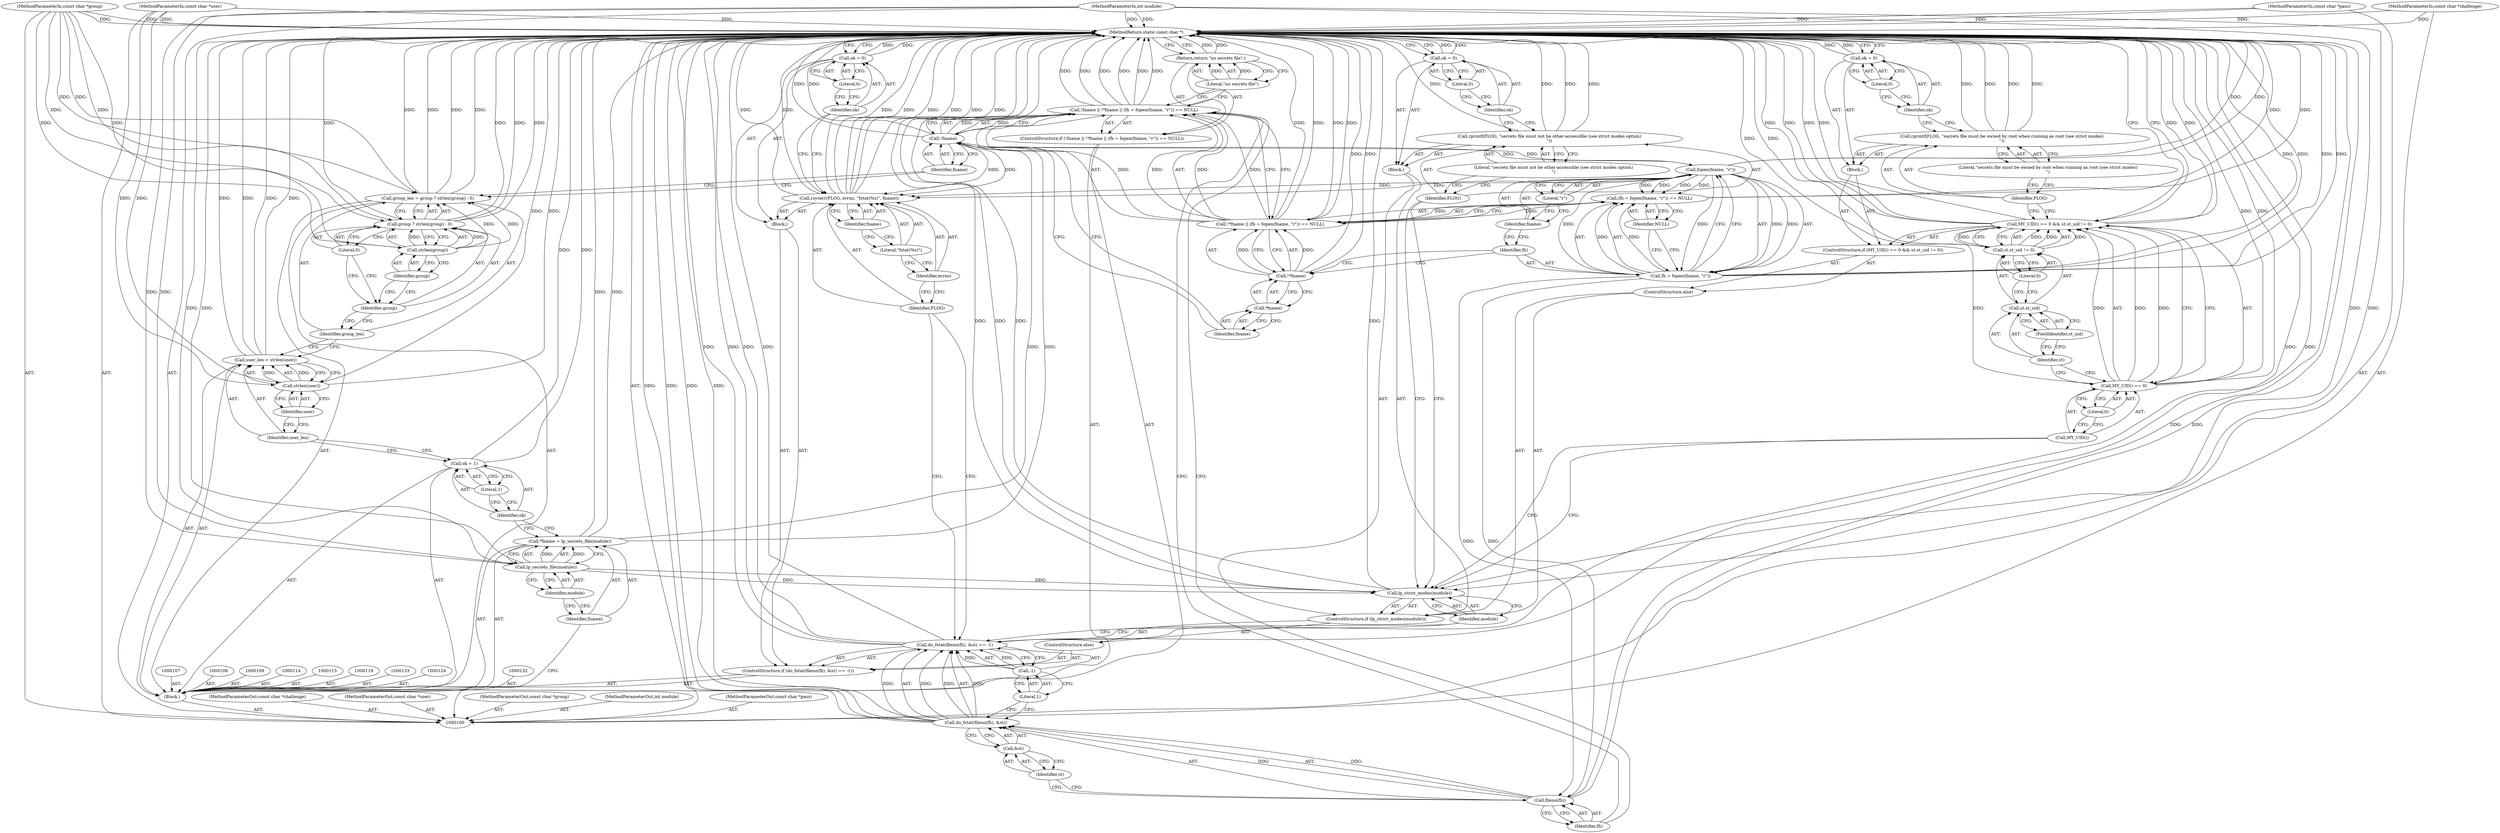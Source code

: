 digraph "0_samba_0dedfbce2c1b851684ba658861fe9d620636c56a" {
"1000198" [label="(MethodReturn,static const char *)"];
"1000101" [label="(MethodParameterIn,int module)"];
"1000303" [label="(MethodParameterOut,int module)"];
"1000102" [label="(MethodParameterIn,const char *user)"];
"1000304" [label="(MethodParameterOut,const char *user)"];
"1000103" [label="(MethodParameterIn,const char *group)"];
"1000305" [label="(MethodParameterOut,const char *group)"];
"1000125" [label="(Call,group_len = group ? strlen(group) : 0)"];
"1000126" [label="(Identifier,group_len)"];
"1000127" [label="(Call,group ? strlen(group) : 0)"];
"1000128" [label="(Identifier,group)"];
"1000129" [label="(Call,strlen(group))"];
"1000130" [label="(Identifier,group)"];
"1000131" [label="(Literal,0)"];
"1000135" [label="(Call,!fname || !*fname || (fh = fopen(fname, \"r\")) == NULL)"];
"1000136" [label="(Call,!fname)"];
"1000137" [label="(Identifier,fname)"];
"1000138" [label="(Call,!*fname || (fh = fopen(fname, \"r\")) == NULL)"];
"1000139" [label="(Call,!*fname)"];
"1000140" [label="(Call,*fname)"];
"1000141" [label="(Identifier,fname)"];
"1000142" [label="(Call,(fh = fopen(fname, \"r\")) == NULL)"];
"1000143" [label="(Call,fh = fopen(fname, \"r\"))"];
"1000144" [label="(Identifier,fh)"];
"1000145" [label="(Call,fopen(fname, \"r\"))"];
"1000146" [label="(Identifier,fname)"];
"1000147" [label="(Literal,\"r\")"];
"1000148" [label="(Identifier,NULL)"];
"1000134" [label="(ControlStructure,if (!fname || !*fname || (fh = fopen(fname, \"r\")) == NULL))"];
"1000149" [label="(Return,return \"no secrets file\";)"];
"1000150" [label="(Literal,\"no secrets file\")"];
"1000152" [label="(Call,do_fstat(fileno(fh), &st) == -1)"];
"1000153" [label="(Call,do_fstat(fileno(fh), &st))"];
"1000154" [label="(Call,fileno(fh))"];
"1000155" [label="(Identifier,fh)"];
"1000156" [label="(Call,&st)"];
"1000157" [label="(Identifier,st)"];
"1000158" [label="(Call,-1)"];
"1000159" [label="(Literal,1)"];
"1000160" [label="(Block,)"];
"1000151" [label="(ControlStructure,if (do_fstat(fileno(fh), &st) == -1))"];
"1000161" [label="(Call,rsyserr(FLOG, errno, \"fstat(%s)\", fname))"];
"1000162" [label="(Identifier,FLOG)"];
"1000163" [label="(Identifier,errno)"];
"1000164" [label="(Literal,\"fstat(%s)\")"];
"1000165" [label="(Identifier,fname)"];
"1000166" [label="(Call,ok = 0)"];
"1000167" [label="(Identifier,ok)"];
"1000168" [label="(Literal,0)"];
"1000105" [label="(MethodParameterIn,const char *pass)"];
"1000307" [label="(MethodParameterOut,const char *pass)"];
"1000104" [label="(MethodParameterIn,const char *challenge)"];
"1000306" [label="(MethodParameterOut,const char *challenge)"];
"1000169" [label="(ControlStructure,else)"];
"1000170" [label="(ControlStructure,if (lp_strict_modes(module)))"];
"1000171" [label="(Call,lp_strict_modes(module))"];
"1000172" [label="(Identifier,module)"];
"1000173" [label="(Block,)"];
"1000175" [label="(Identifier,FLOG)"];
"1000176" [label="(Literal,\"secrets file must not be other-accessible (see strict modes option)\n\")"];
"1000174" [label="(Call,rprintf(FLOG, \"secrets file must not be other-accessible (see strict modes option)\n\"))"];
"1000177" [label="(Call,ok = 0)"];
"1000178" [label="(Identifier,ok)"];
"1000179" [label="(Literal,0)"];
"1000182" [label="(Call,MY_UID() == 0 && st.st_uid != 0)"];
"1000183" [label="(Call,MY_UID() == 0)"];
"1000184" [label="(Call,MY_UID())"];
"1000185" [label="(Literal,0)"];
"1000186" [label="(Call,st.st_uid != 0)"];
"1000187" [label="(Call,st.st_uid)"];
"1000188" [label="(Identifier,st)"];
"1000189" [label="(FieldIdentifier,st_uid)"];
"1000180" [label="(ControlStructure,else)"];
"1000190" [label="(Literal,0)"];
"1000191" [label="(Block,)"];
"1000181" [label="(ControlStructure,if (MY_UID() == 0 && st.st_uid != 0))"];
"1000193" [label="(Identifier,FLOG)"];
"1000194" [label="(Literal,\"secrets file must be owned by root when running as root (see strict modes)\n\")"];
"1000192" [label="(Call,rprintf(FLOG, \"secrets file must be owned by root when running as root (see strict modes)\n\"))"];
"1000195" [label="(Call,ok = 0)"];
"1000196" [label="(Identifier,ok)"];
"1000197" [label="(Literal,0)"];
"1000106" [label="(Block,)"];
"1000110" [label="(Call,*fname = lp_secrets_file(module))"];
"1000111" [label="(Identifier,fname)"];
"1000112" [label="(Call,lp_secrets_file(module))"];
"1000113" [label="(Identifier,module)"];
"1000116" [label="(Call,ok = 1)"];
"1000117" [label="(Identifier,ok)"];
"1000118" [label="(Literal,1)"];
"1000120" [label="(Call,user_len = strlen(user))"];
"1000121" [label="(Identifier,user_len)"];
"1000122" [label="(Call,strlen(user))"];
"1000123" [label="(Identifier,user)"];
"1000198" -> "1000100"  [label="AST: "];
"1000198" -> "1000149"  [label="CFG: "];
"1000198" -> "1000166"  [label="CFG: "];
"1000198" -> "1000177"  [label="CFG: "];
"1000198" -> "1000195"  [label="CFG: "];
"1000198" -> "1000182"  [label="CFG: "];
"1000149" -> "1000198"  [label="DDG: "];
"1000104" -> "1000198"  [label="DDG: "];
"1000105" -> "1000198"  [label="DDG: "];
"1000120" -> "1000198"  [label="DDG: "];
"1000120" -> "1000198"  [label="DDG: "];
"1000142" -> "1000198"  [label="DDG: "];
"1000153" -> "1000198"  [label="DDG: "];
"1000153" -> "1000198"  [label="DDG: "];
"1000161" -> "1000198"  [label="DDG: "];
"1000161" -> "1000198"  [label="DDG: "];
"1000161" -> "1000198"  [label="DDG: "];
"1000161" -> "1000198"  [label="DDG: "];
"1000182" -> "1000198"  [label="DDG: "];
"1000182" -> "1000198"  [label="DDG: "];
"1000182" -> "1000198"  [label="DDG: "];
"1000177" -> "1000198"  [label="DDG: "];
"1000116" -> "1000198"  [label="DDG: "];
"1000125" -> "1000198"  [label="DDG: "];
"1000125" -> "1000198"  [label="DDG: "];
"1000171" -> "1000198"  [label="DDG: "];
"1000171" -> "1000198"  [label="DDG: "];
"1000186" -> "1000198"  [label="DDG: "];
"1000138" -> "1000198"  [label="DDG: "];
"1000138" -> "1000198"  [label="DDG: "];
"1000122" -> "1000198"  [label="DDG: "];
"1000139" -> "1000198"  [label="DDG: "];
"1000183" -> "1000198"  [label="DDG: "];
"1000152" -> "1000198"  [label="DDG: "];
"1000152" -> "1000198"  [label="DDG: "];
"1000152" -> "1000198"  [label="DDG: "];
"1000127" -> "1000198"  [label="DDG: "];
"1000127" -> "1000198"  [label="DDG: "];
"1000154" -> "1000198"  [label="DDG: "];
"1000143" -> "1000198"  [label="DDG: "];
"1000143" -> "1000198"  [label="DDG: "];
"1000166" -> "1000198"  [label="DDG: "];
"1000103" -> "1000198"  [label="DDG: "];
"1000102" -> "1000198"  [label="DDG: "];
"1000110" -> "1000198"  [label="DDG: "];
"1000135" -> "1000198"  [label="DDG: "];
"1000135" -> "1000198"  [label="DDG: "];
"1000135" -> "1000198"  [label="DDG: "];
"1000192" -> "1000198"  [label="DDG: "];
"1000192" -> "1000198"  [label="DDG: "];
"1000112" -> "1000198"  [label="DDG: "];
"1000101" -> "1000198"  [label="DDG: "];
"1000195" -> "1000198"  [label="DDG: "];
"1000145" -> "1000198"  [label="DDG: "];
"1000174" -> "1000198"  [label="DDG: "];
"1000174" -> "1000198"  [label="DDG: "];
"1000136" -> "1000198"  [label="DDG: "];
"1000101" -> "1000100"  [label="AST: "];
"1000101" -> "1000198"  [label="DDG: "];
"1000101" -> "1000112"  [label="DDG: "];
"1000101" -> "1000171"  [label="DDG: "];
"1000303" -> "1000100"  [label="AST: "];
"1000102" -> "1000100"  [label="AST: "];
"1000102" -> "1000198"  [label="DDG: "];
"1000102" -> "1000122"  [label="DDG: "];
"1000304" -> "1000100"  [label="AST: "];
"1000103" -> "1000100"  [label="AST: "];
"1000103" -> "1000198"  [label="DDG: "];
"1000103" -> "1000125"  [label="DDG: "];
"1000103" -> "1000127"  [label="DDG: "];
"1000103" -> "1000129"  [label="DDG: "];
"1000305" -> "1000100"  [label="AST: "];
"1000125" -> "1000106"  [label="AST: "];
"1000125" -> "1000127"  [label="CFG: "];
"1000126" -> "1000125"  [label="AST: "];
"1000127" -> "1000125"  [label="AST: "];
"1000137" -> "1000125"  [label="CFG: "];
"1000125" -> "1000198"  [label="DDG: "];
"1000125" -> "1000198"  [label="DDG: "];
"1000103" -> "1000125"  [label="DDG: "];
"1000129" -> "1000125"  [label="DDG: "];
"1000126" -> "1000125"  [label="AST: "];
"1000126" -> "1000120"  [label="CFG: "];
"1000128" -> "1000126"  [label="CFG: "];
"1000127" -> "1000125"  [label="AST: "];
"1000127" -> "1000129"  [label="CFG: "];
"1000127" -> "1000131"  [label="CFG: "];
"1000128" -> "1000127"  [label="AST: "];
"1000129" -> "1000127"  [label="AST: "];
"1000131" -> "1000127"  [label="AST: "];
"1000125" -> "1000127"  [label="CFG: "];
"1000127" -> "1000198"  [label="DDG: "];
"1000127" -> "1000198"  [label="DDG: "];
"1000103" -> "1000127"  [label="DDG: "];
"1000129" -> "1000127"  [label="DDG: "];
"1000128" -> "1000127"  [label="AST: "];
"1000128" -> "1000126"  [label="CFG: "];
"1000130" -> "1000128"  [label="CFG: "];
"1000131" -> "1000128"  [label="CFG: "];
"1000129" -> "1000127"  [label="AST: "];
"1000129" -> "1000130"  [label="CFG: "];
"1000130" -> "1000129"  [label="AST: "];
"1000127" -> "1000129"  [label="CFG: "];
"1000129" -> "1000125"  [label="DDG: "];
"1000129" -> "1000127"  [label="DDG: "];
"1000103" -> "1000129"  [label="DDG: "];
"1000130" -> "1000129"  [label="AST: "];
"1000130" -> "1000128"  [label="CFG: "];
"1000129" -> "1000130"  [label="CFG: "];
"1000131" -> "1000127"  [label="AST: "];
"1000131" -> "1000128"  [label="CFG: "];
"1000127" -> "1000131"  [label="CFG: "];
"1000135" -> "1000134"  [label="AST: "];
"1000135" -> "1000136"  [label="CFG: "];
"1000135" -> "1000138"  [label="CFG: "];
"1000136" -> "1000135"  [label="AST: "];
"1000138" -> "1000135"  [label="AST: "];
"1000150" -> "1000135"  [label="CFG: "];
"1000155" -> "1000135"  [label="CFG: "];
"1000135" -> "1000198"  [label="DDG: "];
"1000135" -> "1000198"  [label="DDG: "];
"1000135" -> "1000198"  [label="DDG: "];
"1000136" -> "1000135"  [label="DDG: "];
"1000138" -> "1000135"  [label="DDG: "];
"1000138" -> "1000135"  [label="DDG: "];
"1000136" -> "1000135"  [label="AST: "];
"1000136" -> "1000137"  [label="CFG: "];
"1000137" -> "1000136"  [label="AST: "];
"1000141" -> "1000136"  [label="CFG: "];
"1000135" -> "1000136"  [label="CFG: "];
"1000136" -> "1000198"  [label="DDG: "];
"1000136" -> "1000135"  [label="DDG: "];
"1000110" -> "1000136"  [label="DDG: "];
"1000136" -> "1000145"  [label="DDG: "];
"1000136" -> "1000161"  [label="DDG: "];
"1000137" -> "1000136"  [label="AST: "];
"1000137" -> "1000125"  [label="CFG: "];
"1000136" -> "1000137"  [label="CFG: "];
"1000138" -> "1000135"  [label="AST: "];
"1000138" -> "1000139"  [label="CFG: "];
"1000138" -> "1000142"  [label="CFG: "];
"1000139" -> "1000138"  [label="AST: "];
"1000142" -> "1000138"  [label="AST: "];
"1000135" -> "1000138"  [label="CFG: "];
"1000138" -> "1000198"  [label="DDG: "];
"1000138" -> "1000198"  [label="DDG: "];
"1000138" -> "1000135"  [label="DDG: "];
"1000138" -> "1000135"  [label="DDG: "];
"1000139" -> "1000138"  [label="DDG: "];
"1000142" -> "1000138"  [label="DDG: "];
"1000139" -> "1000138"  [label="AST: "];
"1000139" -> "1000140"  [label="CFG: "];
"1000140" -> "1000139"  [label="AST: "];
"1000144" -> "1000139"  [label="CFG: "];
"1000138" -> "1000139"  [label="CFG: "];
"1000139" -> "1000198"  [label="DDG: "];
"1000139" -> "1000138"  [label="DDG: "];
"1000140" -> "1000139"  [label="AST: "];
"1000140" -> "1000141"  [label="CFG: "];
"1000141" -> "1000140"  [label="AST: "];
"1000139" -> "1000140"  [label="CFG: "];
"1000141" -> "1000140"  [label="AST: "];
"1000141" -> "1000136"  [label="CFG: "];
"1000140" -> "1000141"  [label="CFG: "];
"1000142" -> "1000138"  [label="AST: "];
"1000142" -> "1000148"  [label="CFG: "];
"1000143" -> "1000142"  [label="AST: "];
"1000148" -> "1000142"  [label="AST: "];
"1000138" -> "1000142"  [label="CFG: "];
"1000142" -> "1000198"  [label="DDG: "];
"1000142" -> "1000138"  [label="DDG: "];
"1000143" -> "1000142"  [label="DDG: "];
"1000145" -> "1000142"  [label="DDG: "];
"1000145" -> "1000142"  [label="DDG: "];
"1000143" -> "1000142"  [label="AST: "];
"1000143" -> "1000145"  [label="CFG: "];
"1000144" -> "1000143"  [label="AST: "];
"1000145" -> "1000143"  [label="AST: "];
"1000148" -> "1000143"  [label="CFG: "];
"1000143" -> "1000198"  [label="DDG: "];
"1000143" -> "1000198"  [label="DDG: "];
"1000143" -> "1000142"  [label="DDG: "];
"1000145" -> "1000143"  [label="DDG: "];
"1000145" -> "1000143"  [label="DDG: "];
"1000143" -> "1000154"  [label="DDG: "];
"1000144" -> "1000143"  [label="AST: "];
"1000144" -> "1000139"  [label="CFG: "];
"1000146" -> "1000144"  [label="CFG: "];
"1000145" -> "1000143"  [label="AST: "];
"1000145" -> "1000147"  [label="CFG: "];
"1000146" -> "1000145"  [label="AST: "];
"1000147" -> "1000145"  [label="AST: "];
"1000143" -> "1000145"  [label="CFG: "];
"1000145" -> "1000198"  [label="DDG: "];
"1000145" -> "1000142"  [label="DDG: "];
"1000145" -> "1000142"  [label="DDG: "];
"1000145" -> "1000143"  [label="DDG: "];
"1000145" -> "1000143"  [label="DDG: "];
"1000136" -> "1000145"  [label="DDG: "];
"1000145" -> "1000161"  [label="DDG: "];
"1000146" -> "1000145"  [label="AST: "];
"1000146" -> "1000144"  [label="CFG: "];
"1000147" -> "1000146"  [label="CFG: "];
"1000147" -> "1000145"  [label="AST: "];
"1000147" -> "1000146"  [label="CFG: "];
"1000145" -> "1000147"  [label="CFG: "];
"1000148" -> "1000142"  [label="AST: "];
"1000148" -> "1000143"  [label="CFG: "];
"1000142" -> "1000148"  [label="CFG: "];
"1000134" -> "1000106"  [label="AST: "];
"1000135" -> "1000134"  [label="AST: "];
"1000149" -> "1000134"  [label="AST: "];
"1000149" -> "1000134"  [label="AST: "];
"1000149" -> "1000150"  [label="CFG: "];
"1000150" -> "1000149"  [label="AST: "];
"1000198" -> "1000149"  [label="CFG: "];
"1000149" -> "1000198"  [label="DDG: "];
"1000150" -> "1000149"  [label="DDG: "];
"1000150" -> "1000149"  [label="AST: "];
"1000150" -> "1000135"  [label="CFG: "];
"1000149" -> "1000150"  [label="CFG: "];
"1000150" -> "1000149"  [label="DDG: "];
"1000152" -> "1000151"  [label="AST: "];
"1000152" -> "1000158"  [label="CFG: "];
"1000153" -> "1000152"  [label="AST: "];
"1000158" -> "1000152"  [label="AST: "];
"1000162" -> "1000152"  [label="CFG: "];
"1000172" -> "1000152"  [label="CFG: "];
"1000152" -> "1000198"  [label="DDG: "];
"1000152" -> "1000198"  [label="DDG: "];
"1000152" -> "1000198"  [label="DDG: "];
"1000153" -> "1000152"  [label="DDG: "];
"1000153" -> "1000152"  [label="DDG: "];
"1000158" -> "1000152"  [label="DDG: "];
"1000153" -> "1000152"  [label="AST: "];
"1000153" -> "1000156"  [label="CFG: "];
"1000154" -> "1000153"  [label="AST: "];
"1000156" -> "1000153"  [label="AST: "];
"1000159" -> "1000153"  [label="CFG: "];
"1000153" -> "1000198"  [label="DDG: "];
"1000153" -> "1000198"  [label="DDG: "];
"1000153" -> "1000152"  [label="DDG: "];
"1000153" -> "1000152"  [label="DDG: "];
"1000154" -> "1000153"  [label="DDG: "];
"1000154" -> "1000153"  [label="AST: "];
"1000154" -> "1000155"  [label="CFG: "];
"1000155" -> "1000154"  [label="AST: "];
"1000157" -> "1000154"  [label="CFG: "];
"1000154" -> "1000198"  [label="DDG: "];
"1000154" -> "1000153"  [label="DDG: "];
"1000143" -> "1000154"  [label="DDG: "];
"1000155" -> "1000154"  [label="AST: "];
"1000155" -> "1000135"  [label="CFG: "];
"1000154" -> "1000155"  [label="CFG: "];
"1000156" -> "1000153"  [label="AST: "];
"1000156" -> "1000157"  [label="CFG: "];
"1000157" -> "1000156"  [label="AST: "];
"1000153" -> "1000156"  [label="CFG: "];
"1000157" -> "1000156"  [label="AST: "];
"1000157" -> "1000154"  [label="CFG: "];
"1000156" -> "1000157"  [label="CFG: "];
"1000158" -> "1000152"  [label="AST: "];
"1000158" -> "1000159"  [label="CFG: "];
"1000159" -> "1000158"  [label="AST: "];
"1000152" -> "1000158"  [label="CFG: "];
"1000158" -> "1000152"  [label="DDG: "];
"1000159" -> "1000158"  [label="AST: "];
"1000159" -> "1000153"  [label="CFG: "];
"1000158" -> "1000159"  [label="CFG: "];
"1000160" -> "1000151"  [label="AST: "];
"1000161" -> "1000160"  [label="AST: "];
"1000166" -> "1000160"  [label="AST: "];
"1000151" -> "1000106"  [label="AST: "];
"1000152" -> "1000151"  [label="AST: "];
"1000160" -> "1000151"  [label="AST: "];
"1000169" -> "1000151"  [label="AST: "];
"1000161" -> "1000160"  [label="AST: "];
"1000161" -> "1000165"  [label="CFG: "];
"1000162" -> "1000161"  [label="AST: "];
"1000163" -> "1000161"  [label="AST: "];
"1000164" -> "1000161"  [label="AST: "];
"1000165" -> "1000161"  [label="AST: "];
"1000167" -> "1000161"  [label="CFG: "];
"1000161" -> "1000198"  [label="DDG: "];
"1000161" -> "1000198"  [label="DDG: "];
"1000161" -> "1000198"  [label="DDG: "];
"1000161" -> "1000198"  [label="DDG: "];
"1000145" -> "1000161"  [label="DDG: "];
"1000136" -> "1000161"  [label="DDG: "];
"1000162" -> "1000161"  [label="AST: "];
"1000162" -> "1000152"  [label="CFG: "];
"1000163" -> "1000162"  [label="CFG: "];
"1000163" -> "1000161"  [label="AST: "];
"1000163" -> "1000162"  [label="CFG: "];
"1000164" -> "1000163"  [label="CFG: "];
"1000164" -> "1000161"  [label="AST: "];
"1000164" -> "1000163"  [label="CFG: "];
"1000165" -> "1000164"  [label="CFG: "];
"1000165" -> "1000161"  [label="AST: "];
"1000165" -> "1000164"  [label="CFG: "];
"1000161" -> "1000165"  [label="CFG: "];
"1000166" -> "1000160"  [label="AST: "];
"1000166" -> "1000168"  [label="CFG: "];
"1000167" -> "1000166"  [label="AST: "];
"1000168" -> "1000166"  [label="AST: "];
"1000198" -> "1000166"  [label="CFG: "];
"1000166" -> "1000198"  [label="DDG: "];
"1000167" -> "1000166"  [label="AST: "];
"1000167" -> "1000161"  [label="CFG: "];
"1000168" -> "1000167"  [label="CFG: "];
"1000168" -> "1000166"  [label="AST: "];
"1000168" -> "1000167"  [label="CFG: "];
"1000166" -> "1000168"  [label="CFG: "];
"1000105" -> "1000100"  [label="AST: "];
"1000105" -> "1000198"  [label="DDG: "];
"1000307" -> "1000100"  [label="AST: "];
"1000104" -> "1000100"  [label="AST: "];
"1000104" -> "1000198"  [label="DDG: "];
"1000306" -> "1000100"  [label="AST: "];
"1000169" -> "1000151"  [label="AST: "];
"1000170" -> "1000169"  [label="AST: "];
"1000170" -> "1000169"  [label="AST: "];
"1000171" -> "1000170"  [label="AST: "];
"1000173" -> "1000170"  [label="AST: "];
"1000180" -> "1000170"  [label="AST: "];
"1000171" -> "1000170"  [label="AST: "];
"1000171" -> "1000172"  [label="CFG: "];
"1000172" -> "1000171"  [label="AST: "];
"1000175" -> "1000171"  [label="CFG: "];
"1000184" -> "1000171"  [label="CFG: "];
"1000171" -> "1000198"  [label="DDG: "];
"1000171" -> "1000198"  [label="DDG: "];
"1000112" -> "1000171"  [label="DDG: "];
"1000101" -> "1000171"  [label="DDG: "];
"1000172" -> "1000171"  [label="AST: "];
"1000172" -> "1000152"  [label="CFG: "];
"1000171" -> "1000172"  [label="CFG: "];
"1000173" -> "1000170"  [label="AST: "];
"1000174" -> "1000173"  [label="AST: "];
"1000177" -> "1000173"  [label="AST: "];
"1000175" -> "1000174"  [label="AST: "];
"1000175" -> "1000171"  [label="CFG: "];
"1000176" -> "1000175"  [label="CFG: "];
"1000176" -> "1000174"  [label="AST: "];
"1000176" -> "1000175"  [label="CFG: "];
"1000174" -> "1000176"  [label="CFG: "];
"1000174" -> "1000173"  [label="AST: "];
"1000174" -> "1000176"  [label="CFG: "];
"1000175" -> "1000174"  [label="AST: "];
"1000176" -> "1000174"  [label="AST: "];
"1000178" -> "1000174"  [label="CFG: "];
"1000174" -> "1000198"  [label="DDG: "];
"1000174" -> "1000198"  [label="DDG: "];
"1000177" -> "1000173"  [label="AST: "];
"1000177" -> "1000179"  [label="CFG: "];
"1000178" -> "1000177"  [label="AST: "];
"1000179" -> "1000177"  [label="AST: "];
"1000198" -> "1000177"  [label="CFG: "];
"1000177" -> "1000198"  [label="DDG: "];
"1000178" -> "1000177"  [label="AST: "];
"1000178" -> "1000174"  [label="CFG: "];
"1000179" -> "1000178"  [label="CFG: "];
"1000179" -> "1000177"  [label="AST: "];
"1000179" -> "1000178"  [label="CFG: "];
"1000177" -> "1000179"  [label="CFG: "];
"1000182" -> "1000181"  [label="AST: "];
"1000182" -> "1000183"  [label="CFG: "];
"1000182" -> "1000186"  [label="CFG: "];
"1000183" -> "1000182"  [label="AST: "];
"1000186" -> "1000182"  [label="AST: "];
"1000193" -> "1000182"  [label="CFG: "];
"1000198" -> "1000182"  [label="CFG: "];
"1000182" -> "1000198"  [label="DDG: "];
"1000182" -> "1000198"  [label="DDG: "];
"1000182" -> "1000198"  [label="DDG: "];
"1000183" -> "1000182"  [label="DDG: "];
"1000183" -> "1000182"  [label="DDG: "];
"1000186" -> "1000182"  [label="DDG: "];
"1000186" -> "1000182"  [label="DDG: "];
"1000183" -> "1000182"  [label="AST: "];
"1000183" -> "1000185"  [label="CFG: "];
"1000184" -> "1000183"  [label="AST: "];
"1000185" -> "1000183"  [label="AST: "];
"1000188" -> "1000183"  [label="CFG: "];
"1000182" -> "1000183"  [label="CFG: "];
"1000183" -> "1000198"  [label="DDG: "];
"1000183" -> "1000182"  [label="DDG: "];
"1000183" -> "1000182"  [label="DDG: "];
"1000184" -> "1000183"  [label="AST: "];
"1000184" -> "1000171"  [label="CFG: "];
"1000185" -> "1000184"  [label="CFG: "];
"1000185" -> "1000183"  [label="AST: "];
"1000185" -> "1000184"  [label="CFG: "];
"1000183" -> "1000185"  [label="CFG: "];
"1000186" -> "1000182"  [label="AST: "];
"1000186" -> "1000190"  [label="CFG: "];
"1000187" -> "1000186"  [label="AST: "];
"1000190" -> "1000186"  [label="AST: "];
"1000182" -> "1000186"  [label="CFG: "];
"1000186" -> "1000198"  [label="DDG: "];
"1000186" -> "1000182"  [label="DDG: "];
"1000186" -> "1000182"  [label="DDG: "];
"1000187" -> "1000186"  [label="AST: "];
"1000187" -> "1000189"  [label="CFG: "];
"1000188" -> "1000187"  [label="AST: "];
"1000189" -> "1000187"  [label="AST: "];
"1000190" -> "1000187"  [label="CFG: "];
"1000188" -> "1000187"  [label="AST: "];
"1000188" -> "1000183"  [label="CFG: "];
"1000189" -> "1000188"  [label="CFG: "];
"1000189" -> "1000187"  [label="AST: "];
"1000189" -> "1000188"  [label="CFG: "];
"1000187" -> "1000189"  [label="CFG: "];
"1000180" -> "1000170"  [label="AST: "];
"1000181" -> "1000180"  [label="AST: "];
"1000190" -> "1000186"  [label="AST: "];
"1000190" -> "1000187"  [label="CFG: "];
"1000186" -> "1000190"  [label="CFG: "];
"1000191" -> "1000181"  [label="AST: "];
"1000192" -> "1000191"  [label="AST: "];
"1000195" -> "1000191"  [label="AST: "];
"1000181" -> "1000180"  [label="AST: "];
"1000182" -> "1000181"  [label="AST: "];
"1000191" -> "1000181"  [label="AST: "];
"1000193" -> "1000192"  [label="AST: "];
"1000193" -> "1000182"  [label="CFG: "];
"1000194" -> "1000193"  [label="CFG: "];
"1000194" -> "1000192"  [label="AST: "];
"1000194" -> "1000193"  [label="CFG: "];
"1000192" -> "1000194"  [label="CFG: "];
"1000192" -> "1000191"  [label="AST: "];
"1000192" -> "1000194"  [label="CFG: "];
"1000193" -> "1000192"  [label="AST: "];
"1000194" -> "1000192"  [label="AST: "];
"1000196" -> "1000192"  [label="CFG: "];
"1000192" -> "1000198"  [label="DDG: "];
"1000192" -> "1000198"  [label="DDG: "];
"1000195" -> "1000191"  [label="AST: "];
"1000195" -> "1000197"  [label="CFG: "];
"1000196" -> "1000195"  [label="AST: "];
"1000197" -> "1000195"  [label="AST: "];
"1000198" -> "1000195"  [label="CFG: "];
"1000195" -> "1000198"  [label="DDG: "];
"1000196" -> "1000195"  [label="AST: "];
"1000196" -> "1000192"  [label="CFG: "];
"1000197" -> "1000196"  [label="CFG: "];
"1000197" -> "1000195"  [label="AST: "];
"1000197" -> "1000196"  [label="CFG: "];
"1000195" -> "1000197"  [label="CFG: "];
"1000106" -> "1000100"  [label="AST: "];
"1000107" -> "1000106"  [label="AST: "];
"1000108" -> "1000106"  [label="AST: "];
"1000109" -> "1000106"  [label="AST: "];
"1000110" -> "1000106"  [label="AST: "];
"1000114" -> "1000106"  [label="AST: "];
"1000115" -> "1000106"  [label="AST: "];
"1000116" -> "1000106"  [label="AST: "];
"1000119" -> "1000106"  [label="AST: "];
"1000120" -> "1000106"  [label="AST: "];
"1000124" -> "1000106"  [label="AST: "];
"1000125" -> "1000106"  [label="AST: "];
"1000132" -> "1000106"  [label="AST: "];
"1000133" -> "1000106"  [label="AST: "];
"1000134" -> "1000106"  [label="AST: "];
"1000151" -> "1000106"  [label="AST: "];
"1000110" -> "1000106"  [label="AST: "];
"1000110" -> "1000112"  [label="CFG: "];
"1000111" -> "1000110"  [label="AST: "];
"1000112" -> "1000110"  [label="AST: "];
"1000117" -> "1000110"  [label="CFG: "];
"1000110" -> "1000198"  [label="DDG: "];
"1000112" -> "1000110"  [label="DDG: "];
"1000110" -> "1000136"  [label="DDG: "];
"1000111" -> "1000110"  [label="AST: "];
"1000111" -> "1000100"  [label="CFG: "];
"1000113" -> "1000111"  [label="CFG: "];
"1000112" -> "1000110"  [label="AST: "];
"1000112" -> "1000113"  [label="CFG: "];
"1000113" -> "1000112"  [label="AST: "];
"1000110" -> "1000112"  [label="CFG: "];
"1000112" -> "1000198"  [label="DDG: "];
"1000112" -> "1000110"  [label="DDG: "];
"1000101" -> "1000112"  [label="DDG: "];
"1000112" -> "1000171"  [label="DDG: "];
"1000113" -> "1000112"  [label="AST: "];
"1000113" -> "1000111"  [label="CFG: "];
"1000112" -> "1000113"  [label="CFG: "];
"1000116" -> "1000106"  [label="AST: "];
"1000116" -> "1000118"  [label="CFG: "];
"1000117" -> "1000116"  [label="AST: "];
"1000118" -> "1000116"  [label="AST: "];
"1000121" -> "1000116"  [label="CFG: "];
"1000116" -> "1000198"  [label="DDG: "];
"1000117" -> "1000116"  [label="AST: "];
"1000117" -> "1000110"  [label="CFG: "];
"1000118" -> "1000117"  [label="CFG: "];
"1000118" -> "1000116"  [label="AST: "];
"1000118" -> "1000117"  [label="CFG: "];
"1000116" -> "1000118"  [label="CFG: "];
"1000120" -> "1000106"  [label="AST: "];
"1000120" -> "1000122"  [label="CFG: "];
"1000121" -> "1000120"  [label="AST: "];
"1000122" -> "1000120"  [label="AST: "];
"1000126" -> "1000120"  [label="CFG: "];
"1000120" -> "1000198"  [label="DDG: "];
"1000120" -> "1000198"  [label="DDG: "];
"1000122" -> "1000120"  [label="DDG: "];
"1000121" -> "1000120"  [label="AST: "];
"1000121" -> "1000116"  [label="CFG: "];
"1000123" -> "1000121"  [label="CFG: "];
"1000122" -> "1000120"  [label="AST: "];
"1000122" -> "1000123"  [label="CFG: "];
"1000123" -> "1000122"  [label="AST: "];
"1000120" -> "1000122"  [label="CFG: "];
"1000122" -> "1000198"  [label="DDG: "];
"1000122" -> "1000120"  [label="DDG: "];
"1000102" -> "1000122"  [label="DDG: "];
"1000123" -> "1000122"  [label="AST: "];
"1000123" -> "1000121"  [label="CFG: "];
"1000122" -> "1000123"  [label="CFG: "];
}
